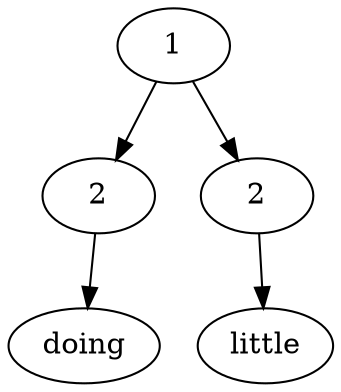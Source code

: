 digraph G{Node0 [label="1"]
Node0 -> Node1
Node0 -> Node3
Node1 [label="2"]
Node1 -> Node2
Node3 [label="2"]
Node3 -> Node4
Node2 [label="doing"]
Node4 [label="little"]
}